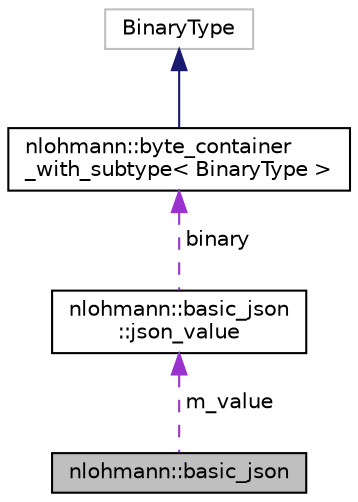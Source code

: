 digraph "nlohmann::basic_json"
{
 // LATEX_PDF_SIZE
  edge [fontname="Helvetica",fontsize="10",labelfontname="Helvetica",labelfontsize="10"];
  node [fontname="Helvetica",fontsize="10",shape=record];
  Node1 [label="nlohmann::basic_json",height=0.2,width=0.4,color="black", fillcolor="grey75", style="filled", fontcolor="black",tooltip="a class to store JSON values"];
  Node2 -> Node1 [dir="back",color="darkorchid3",fontsize="10",style="dashed",label=" m_value" ,fontname="Helvetica"];
  Node2 [label="nlohmann::basic_json\l::json_value",height=0.2,width=0.4,color="black", fillcolor="white", style="filled",URL="$d1/de3/unionnlohmann_1_1basic__json_1_1json__value.html",tooltip="a JSON value"];
  Node3 -> Node2 [dir="back",color="darkorchid3",fontsize="10",style="dashed",label=" binary" ,fontname="Helvetica"];
  Node3 [label="nlohmann::byte_container\l_with_subtype\< BinaryType \>",height=0.2,width=0.4,color="black", fillcolor="white", style="filled",URL="$dd/d0d/classnlohmann_1_1byte__container__with__subtype.html",tooltip="an internal type for a backed binary type"];
  Node4 -> Node3 [dir="back",color="midnightblue",fontsize="10",style="solid",fontname="Helvetica"];
  Node4 [label="BinaryType",height=0.2,width=0.4,color="grey75", fillcolor="white", style="filled",tooltip=" "];
}
